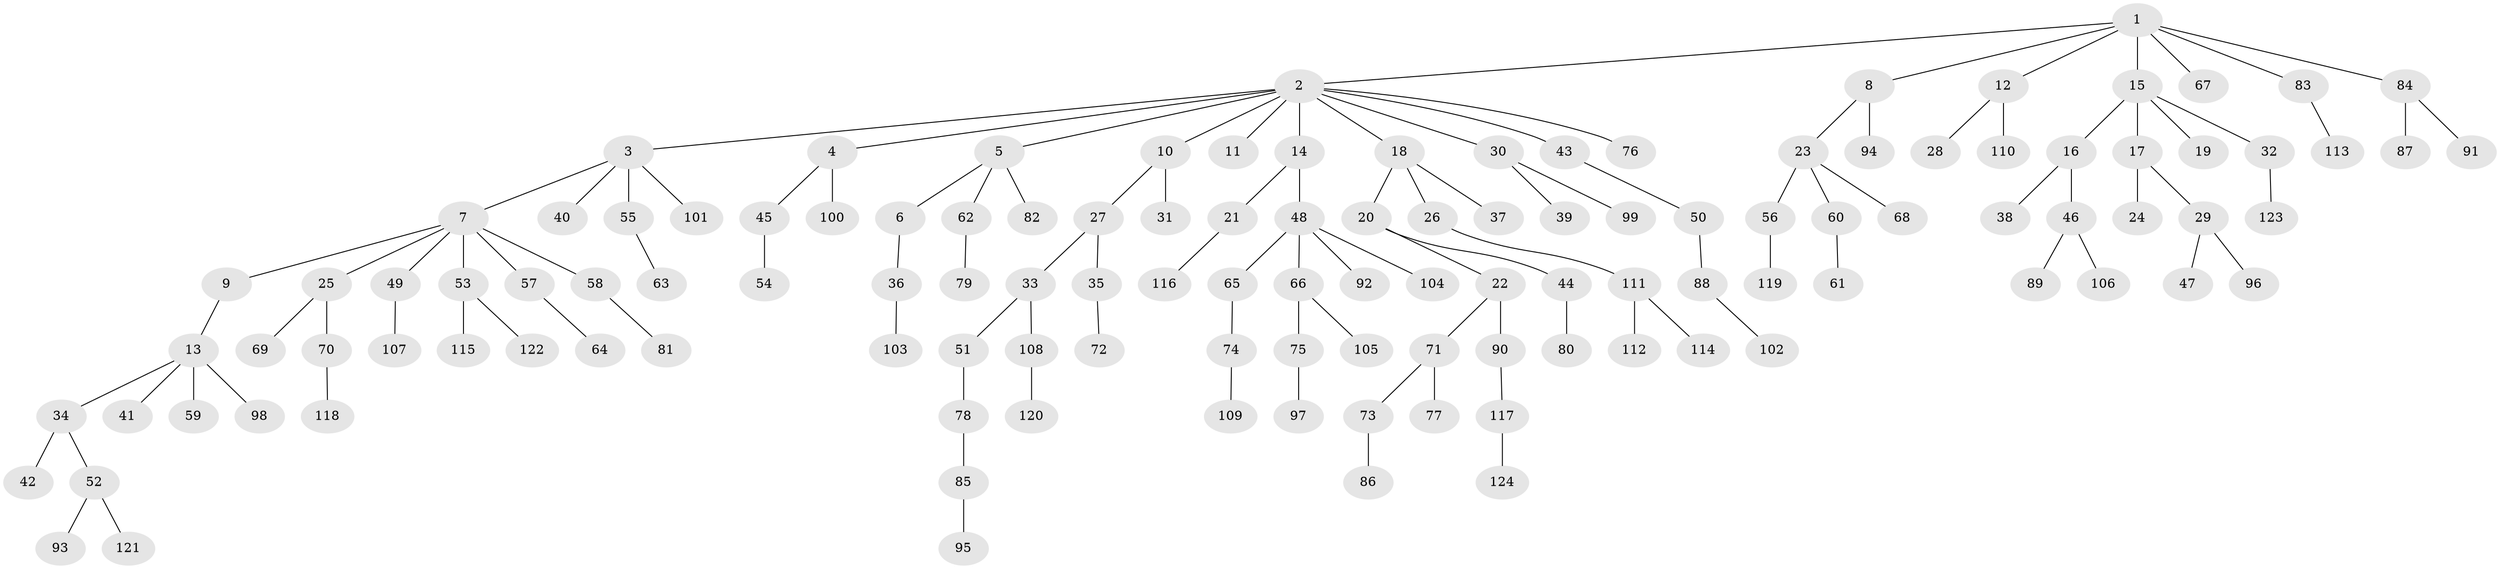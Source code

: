 // Generated by graph-tools (version 1.1) at 2025/36/03/09/25 02:36:37]
// undirected, 124 vertices, 123 edges
graph export_dot {
graph [start="1"]
  node [color=gray90,style=filled];
  1;
  2;
  3;
  4;
  5;
  6;
  7;
  8;
  9;
  10;
  11;
  12;
  13;
  14;
  15;
  16;
  17;
  18;
  19;
  20;
  21;
  22;
  23;
  24;
  25;
  26;
  27;
  28;
  29;
  30;
  31;
  32;
  33;
  34;
  35;
  36;
  37;
  38;
  39;
  40;
  41;
  42;
  43;
  44;
  45;
  46;
  47;
  48;
  49;
  50;
  51;
  52;
  53;
  54;
  55;
  56;
  57;
  58;
  59;
  60;
  61;
  62;
  63;
  64;
  65;
  66;
  67;
  68;
  69;
  70;
  71;
  72;
  73;
  74;
  75;
  76;
  77;
  78;
  79;
  80;
  81;
  82;
  83;
  84;
  85;
  86;
  87;
  88;
  89;
  90;
  91;
  92;
  93;
  94;
  95;
  96;
  97;
  98;
  99;
  100;
  101;
  102;
  103;
  104;
  105;
  106;
  107;
  108;
  109;
  110;
  111;
  112;
  113;
  114;
  115;
  116;
  117;
  118;
  119;
  120;
  121;
  122;
  123;
  124;
  1 -- 2;
  1 -- 8;
  1 -- 12;
  1 -- 15;
  1 -- 67;
  1 -- 83;
  1 -- 84;
  2 -- 3;
  2 -- 4;
  2 -- 5;
  2 -- 10;
  2 -- 11;
  2 -- 14;
  2 -- 18;
  2 -- 30;
  2 -- 43;
  2 -- 76;
  3 -- 7;
  3 -- 40;
  3 -- 55;
  3 -- 101;
  4 -- 45;
  4 -- 100;
  5 -- 6;
  5 -- 62;
  5 -- 82;
  6 -- 36;
  7 -- 9;
  7 -- 25;
  7 -- 49;
  7 -- 53;
  7 -- 57;
  7 -- 58;
  8 -- 23;
  8 -- 94;
  9 -- 13;
  10 -- 27;
  10 -- 31;
  12 -- 28;
  12 -- 110;
  13 -- 34;
  13 -- 41;
  13 -- 59;
  13 -- 98;
  14 -- 21;
  14 -- 48;
  15 -- 16;
  15 -- 17;
  15 -- 19;
  15 -- 32;
  16 -- 38;
  16 -- 46;
  17 -- 24;
  17 -- 29;
  18 -- 20;
  18 -- 26;
  18 -- 37;
  20 -- 22;
  20 -- 44;
  21 -- 116;
  22 -- 71;
  22 -- 90;
  23 -- 56;
  23 -- 60;
  23 -- 68;
  25 -- 69;
  25 -- 70;
  26 -- 111;
  27 -- 33;
  27 -- 35;
  29 -- 47;
  29 -- 96;
  30 -- 39;
  30 -- 99;
  32 -- 123;
  33 -- 51;
  33 -- 108;
  34 -- 42;
  34 -- 52;
  35 -- 72;
  36 -- 103;
  43 -- 50;
  44 -- 80;
  45 -- 54;
  46 -- 89;
  46 -- 106;
  48 -- 65;
  48 -- 66;
  48 -- 92;
  48 -- 104;
  49 -- 107;
  50 -- 88;
  51 -- 78;
  52 -- 93;
  52 -- 121;
  53 -- 115;
  53 -- 122;
  55 -- 63;
  56 -- 119;
  57 -- 64;
  58 -- 81;
  60 -- 61;
  62 -- 79;
  65 -- 74;
  66 -- 75;
  66 -- 105;
  70 -- 118;
  71 -- 73;
  71 -- 77;
  73 -- 86;
  74 -- 109;
  75 -- 97;
  78 -- 85;
  83 -- 113;
  84 -- 87;
  84 -- 91;
  85 -- 95;
  88 -- 102;
  90 -- 117;
  108 -- 120;
  111 -- 112;
  111 -- 114;
  117 -- 124;
}
